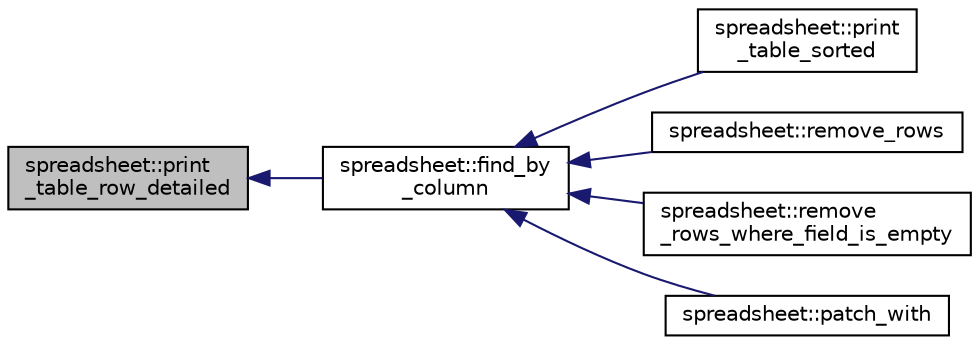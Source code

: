 digraph "spreadsheet::print_table_row_detailed"
{
  edge [fontname="Helvetica",fontsize="10",labelfontname="Helvetica",labelfontsize="10"];
  node [fontname="Helvetica",fontsize="10",shape=record];
  rankdir="LR";
  Node213 [label="spreadsheet::print\l_table_row_detailed",height=0.2,width=0.4,color="black", fillcolor="grey75", style="filled", fontcolor="black"];
  Node213 -> Node214 [dir="back",color="midnightblue",fontsize="10",style="solid",fontname="Helvetica"];
  Node214 [label="spreadsheet::find_by\l_column",height=0.2,width=0.4,color="black", fillcolor="white", style="filled",URL="$d8/d11/classspreadsheet.html#ab4331f5b9d533ced7946faec1cb61cff"];
  Node214 -> Node215 [dir="back",color="midnightblue",fontsize="10",style="solid",fontname="Helvetica"];
  Node215 [label="spreadsheet::print\l_table_sorted",height=0.2,width=0.4,color="black", fillcolor="white", style="filled",URL="$d8/d11/classspreadsheet.html#ab1449d4cae40dd8c52d92f7edf95433a"];
  Node214 -> Node216 [dir="back",color="midnightblue",fontsize="10",style="solid",fontname="Helvetica"];
  Node216 [label="spreadsheet::remove_rows",height=0.2,width=0.4,color="black", fillcolor="white", style="filled",URL="$d8/d11/classspreadsheet.html#a1c8aeaa2284bf61c8ca2ca58ec04e73f"];
  Node214 -> Node217 [dir="back",color="midnightblue",fontsize="10",style="solid",fontname="Helvetica"];
  Node217 [label="spreadsheet::remove\l_rows_where_field_is_empty",height=0.2,width=0.4,color="black", fillcolor="white", style="filled",URL="$d8/d11/classspreadsheet.html#a7d63405ab5c5ac22c86449e5ca5d5be1"];
  Node214 -> Node218 [dir="back",color="midnightblue",fontsize="10",style="solid",fontname="Helvetica"];
  Node218 [label="spreadsheet::patch_with",height=0.2,width=0.4,color="black", fillcolor="white", style="filled",URL="$d8/d11/classspreadsheet.html#a6da34f3003f060fbe97e8661b7ead5bc"];
}
